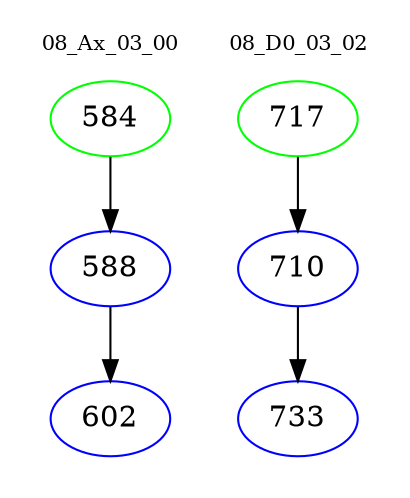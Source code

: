 digraph{
subgraph cluster_0 {
color = white
label = "08_Ax_03_00";
fontsize=10;
T0_584 [label="584", color="green"]
T0_584 -> T0_588 [color="black"]
T0_588 [label="588", color="blue"]
T0_588 -> T0_602 [color="black"]
T0_602 [label="602", color="blue"]
}
subgraph cluster_1 {
color = white
label = "08_D0_03_02";
fontsize=10;
T1_717 [label="717", color="green"]
T1_717 -> T1_710 [color="black"]
T1_710 [label="710", color="blue"]
T1_710 -> T1_733 [color="black"]
T1_733 [label="733", color="blue"]
}
}
